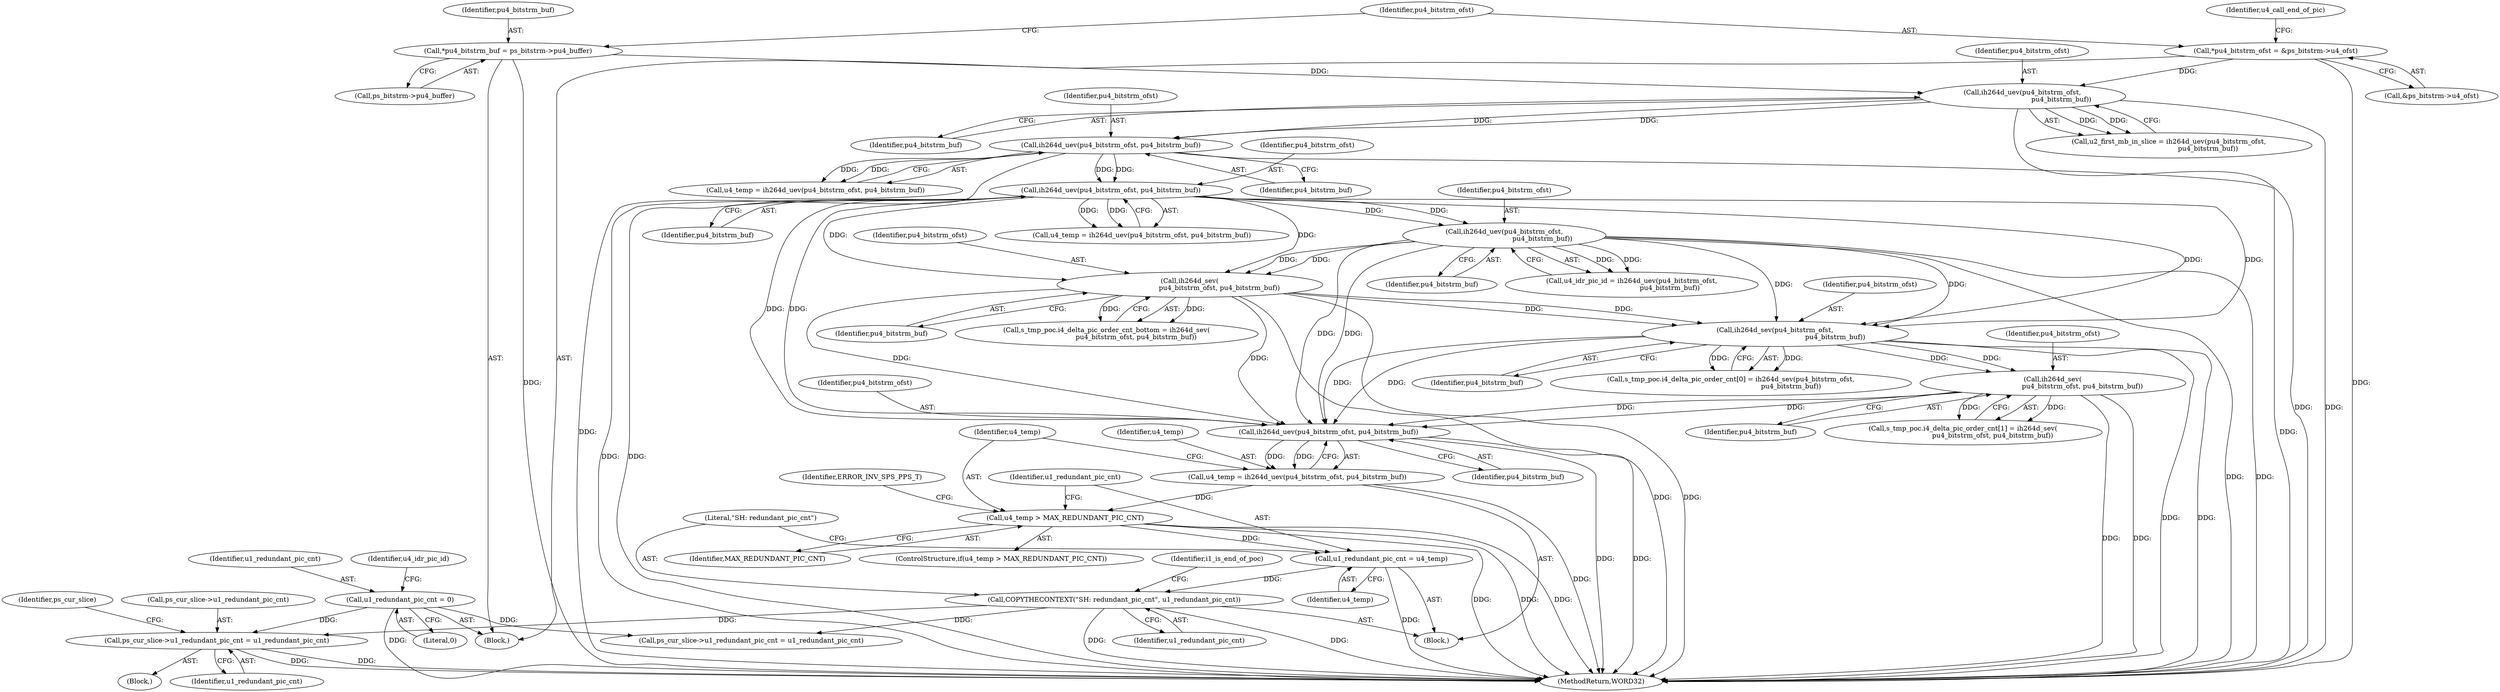 digraph "0_Android_9a00f562a612d56e7b2b989d168647db900ba6cf_0@pointer" {
"1000941" [label="(Call,ps_cur_slice->u1_redundant_pic_cnt = u1_redundant_pic_cnt)"];
"1000730" [label="(Call,COPYTHECONTEXT(\"SH: redundant_pic_cnt\", u1_redundant_pic_cnt))"];
"1000727" [label="(Call,u1_redundant_pic_cnt = u4_temp)"];
"1000722" [label="(Call,u4_temp > MAX_REDUNDANT_PIC_CNT)"];
"1000716" [label="(Call,u4_temp = ih264d_uev(pu4_bitstrm_ofst, pu4_bitstrm_buf))"];
"1000718" [label="(Call,ih264d_uev(pu4_bitstrm_ofst, pu4_bitstrm_buf))"];
"1000677" [label="(Call,ih264d_sev(pu4_bitstrm_ofst,\n                                                         pu4_bitstrm_buf))"];
"1000639" [label="(Call,ih264d_sev(\n                            pu4_bitstrm_ofst, pu4_bitstrm_buf))"];
"1000555" [label="(Call,ih264d_uev(pu4_bitstrm_ofst,\n                                    pu4_bitstrm_buf))"];
"1000418" [label="(Call,ih264d_uev(pu4_bitstrm_ofst, pu4_bitstrm_buf))"];
"1000277" [label="(Call,ih264d_uev(pu4_bitstrm_ofst, pu4_bitstrm_buf))"];
"1000237" [label="(Call,ih264d_uev(pu4_bitstrm_ofst,\n                                     pu4_bitstrm_buf))"];
"1000209" [label="(Call,*pu4_bitstrm_ofst = &ps_bitstrm->u4_ofst)"];
"1000203" [label="(Call,*pu4_bitstrm_buf = ps_bitstrm->pu4_buffer)"];
"1000701" [label="(Call,ih264d_sev(\n                            pu4_bitstrm_ofst, pu4_bitstrm_buf))"];
"1000191" [label="(Call,u1_redundant_pic_cnt = 0)"];
"1000639" [label="(Call,ih264d_sev(\n                            pu4_bitstrm_ofst, pu4_bitstrm_buf))"];
"1000193" [label="(Literal,0)"];
"1000555" [label="(Call,ih264d_uev(pu4_bitstrm_ofst,\n                                    pu4_bitstrm_buf))"];
"1000204" [label="(Identifier,pu4_bitstrm_buf)"];
"1000719" [label="(Identifier,pu4_bitstrm_ofst)"];
"1000278" [label="(Identifier,pu4_bitstrm_ofst)"];
"1000729" [label="(Identifier,u4_temp)"];
"1000901" [label="(Block,)"];
"1000277" [label="(Call,ih264d_uev(pu4_bitstrm_ofst, pu4_bitstrm_buf))"];
"1000677" [label="(Call,ih264d_sev(pu4_bitstrm_ofst,\n                                                         pu4_bitstrm_buf))"];
"1000701" [label="(Call,ih264d_sev(\n                            pu4_bitstrm_ofst, pu4_bitstrm_buf))"];
"1000641" [label="(Identifier,pu4_bitstrm_buf)"];
"1000418" [label="(Call,ih264d_uev(pu4_bitstrm_ofst, pu4_bitstrm_buf))"];
"1000640" [label="(Identifier,pu4_bitstrm_ofst)"];
"1000557" [label="(Identifier,pu4_bitstrm_buf)"];
"1000556" [label="(Identifier,pu4_bitstrm_ofst)"];
"1000211" [label="(Call,&ps_bitstrm->u4_ofst)"];
"1000703" [label="(Identifier,pu4_bitstrm_buf)"];
"1000732" [label="(Identifier,u1_redundant_pic_cnt)"];
"1000721" [label="(ControlStructure,if(u4_temp > MAX_REDUNDANT_PIC_CNT))"];
"1000720" [label="(Identifier,pu4_bitstrm_buf)"];
"1002568" [label="(MethodReturn,WORD32)"];
"1000726" [label="(Identifier,ERROR_INV_SPS_PPS_T)"];
"1000239" [label="(Identifier,pu4_bitstrm_buf)"];
"1000671" [label="(Call,s_tmp_poc.i4_delta_pic_order_cnt[0] = ih264d_sev(pu4_bitstrm_ofst,\n                                                         pu4_bitstrm_buf))"];
"1000717" [label="(Identifier,u4_temp)"];
"1000716" [label="(Call,u4_temp = ih264d_uev(pu4_bitstrm_ofst, pu4_bitstrm_buf))"];
"1000941" [label="(Call,ps_cur_slice->u1_redundant_pic_cnt = u1_redundant_pic_cnt)"];
"1000945" [label="(Identifier,u1_redundant_pic_cnt)"];
"1000718" [label="(Call,ih264d_uev(pu4_bitstrm_ofst, pu4_bitstrm_buf))"];
"1000553" [label="(Call,u4_idr_pic_id = ih264d_uev(pu4_bitstrm_ofst,\n                                    pu4_bitstrm_buf))"];
"1000724" [label="(Identifier,MAX_REDUNDANT_PIC_CNT)"];
"1000734" [label="(Identifier,i1_is_end_of_poc)"];
"1000678" [label="(Identifier,pu4_bitstrm_ofst)"];
"1000235" [label="(Call,u2_first_mb_in_slice = ih264d_uev(pu4_bitstrm_ofst,\n                                     pu4_bitstrm_buf))"];
"1000238" [label="(Identifier,pu4_bitstrm_ofst)"];
"1000702" [label="(Identifier,pu4_bitstrm_ofst)"];
"1000420" [label="(Identifier,pu4_bitstrm_buf)"];
"1000205" [label="(Call,ps_bitstrm->pu4_buffer)"];
"1000419" [label="(Identifier,pu4_bitstrm_ofst)"];
"1000209" [label="(Call,*pu4_bitstrm_ofst = &ps_bitstrm->u4_ofst)"];
"1000730" [label="(Call,COPYTHECONTEXT(\"SH: redundant_pic_cnt\", u1_redundant_pic_cnt))"];
"1000731" [label="(Literal,\"SH: redundant_pic_cnt\")"];
"1000679" [label="(Identifier,pu4_bitstrm_buf)"];
"1000197" [label="(Identifier,u4_idr_pic_id)"];
"1000210" [label="(Identifier,pu4_bitstrm_ofst)"];
"1000237" [label="(Call,ih264d_uev(pu4_bitstrm_ofst,\n                                     pu4_bitstrm_buf))"];
"1001488" [label="(Call,ps_cur_slice->u1_redundant_pic_cnt = u1_redundant_pic_cnt)"];
"1000942" [label="(Call,ps_cur_slice->u1_redundant_pic_cnt)"];
"1000722" [label="(Call,u4_temp > MAX_REDUNDANT_PIC_CNT)"];
"1000635" [label="(Call,s_tmp_poc.i4_delta_pic_order_cnt_bottom = ih264d_sev(\n                            pu4_bitstrm_ofst, pu4_bitstrm_buf))"];
"1000226" [label="(Identifier,u4_call_end_of_pic)"];
"1000275" [label="(Call,u4_temp = ih264d_uev(pu4_bitstrm_ofst, pu4_bitstrm_buf))"];
"1000715" [label="(Block,)"];
"1000948" [label="(Identifier,ps_cur_slice)"];
"1000203" [label="(Call,*pu4_bitstrm_buf = ps_bitstrm->pu4_buffer)"];
"1000166" [label="(Block,)"];
"1000723" [label="(Identifier,u4_temp)"];
"1000191" [label="(Call,u1_redundant_pic_cnt = 0)"];
"1000192" [label="(Identifier,u1_redundant_pic_cnt)"];
"1000728" [label="(Identifier,u1_redundant_pic_cnt)"];
"1000695" [label="(Call,s_tmp_poc.i4_delta_pic_order_cnt[1] = ih264d_sev(\n                            pu4_bitstrm_ofst, pu4_bitstrm_buf))"];
"1000727" [label="(Call,u1_redundant_pic_cnt = u4_temp)"];
"1000416" [label="(Call,u4_temp = ih264d_uev(pu4_bitstrm_ofst, pu4_bitstrm_buf))"];
"1000279" [label="(Identifier,pu4_bitstrm_buf)"];
"1000941" -> "1000901"  [label="AST: "];
"1000941" -> "1000945"  [label="CFG: "];
"1000942" -> "1000941"  [label="AST: "];
"1000945" -> "1000941"  [label="AST: "];
"1000948" -> "1000941"  [label="CFG: "];
"1000941" -> "1002568"  [label="DDG: "];
"1000941" -> "1002568"  [label="DDG: "];
"1000730" -> "1000941"  [label="DDG: "];
"1000191" -> "1000941"  [label="DDG: "];
"1000730" -> "1000715"  [label="AST: "];
"1000730" -> "1000732"  [label="CFG: "];
"1000731" -> "1000730"  [label="AST: "];
"1000732" -> "1000730"  [label="AST: "];
"1000734" -> "1000730"  [label="CFG: "];
"1000730" -> "1002568"  [label="DDG: "];
"1000730" -> "1002568"  [label="DDG: "];
"1000727" -> "1000730"  [label="DDG: "];
"1000730" -> "1001488"  [label="DDG: "];
"1000727" -> "1000715"  [label="AST: "];
"1000727" -> "1000729"  [label="CFG: "];
"1000728" -> "1000727"  [label="AST: "];
"1000729" -> "1000727"  [label="AST: "];
"1000731" -> "1000727"  [label="CFG: "];
"1000727" -> "1002568"  [label="DDG: "];
"1000722" -> "1000727"  [label="DDG: "];
"1000722" -> "1000721"  [label="AST: "];
"1000722" -> "1000724"  [label="CFG: "];
"1000723" -> "1000722"  [label="AST: "];
"1000724" -> "1000722"  [label="AST: "];
"1000726" -> "1000722"  [label="CFG: "];
"1000728" -> "1000722"  [label="CFG: "];
"1000722" -> "1002568"  [label="DDG: "];
"1000722" -> "1002568"  [label="DDG: "];
"1000722" -> "1002568"  [label="DDG: "];
"1000716" -> "1000722"  [label="DDG: "];
"1000716" -> "1000715"  [label="AST: "];
"1000716" -> "1000718"  [label="CFG: "];
"1000717" -> "1000716"  [label="AST: "];
"1000718" -> "1000716"  [label="AST: "];
"1000723" -> "1000716"  [label="CFG: "];
"1000716" -> "1002568"  [label="DDG: "];
"1000718" -> "1000716"  [label="DDG: "];
"1000718" -> "1000716"  [label="DDG: "];
"1000718" -> "1000720"  [label="CFG: "];
"1000719" -> "1000718"  [label="AST: "];
"1000720" -> "1000718"  [label="AST: "];
"1000718" -> "1002568"  [label="DDG: "];
"1000718" -> "1002568"  [label="DDG: "];
"1000677" -> "1000718"  [label="DDG: "];
"1000677" -> "1000718"  [label="DDG: "];
"1000639" -> "1000718"  [label="DDG: "];
"1000639" -> "1000718"  [label="DDG: "];
"1000555" -> "1000718"  [label="DDG: "];
"1000555" -> "1000718"  [label="DDG: "];
"1000701" -> "1000718"  [label="DDG: "];
"1000701" -> "1000718"  [label="DDG: "];
"1000418" -> "1000718"  [label="DDG: "];
"1000418" -> "1000718"  [label="DDG: "];
"1000677" -> "1000671"  [label="AST: "];
"1000677" -> "1000679"  [label="CFG: "];
"1000678" -> "1000677"  [label="AST: "];
"1000679" -> "1000677"  [label="AST: "];
"1000671" -> "1000677"  [label="CFG: "];
"1000677" -> "1002568"  [label="DDG: "];
"1000677" -> "1002568"  [label="DDG: "];
"1000677" -> "1000671"  [label="DDG: "];
"1000677" -> "1000671"  [label="DDG: "];
"1000639" -> "1000677"  [label="DDG: "];
"1000639" -> "1000677"  [label="DDG: "];
"1000555" -> "1000677"  [label="DDG: "];
"1000555" -> "1000677"  [label="DDG: "];
"1000418" -> "1000677"  [label="DDG: "];
"1000418" -> "1000677"  [label="DDG: "];
"1000677" -> "1000701"  [label="DDG: "];
"1000677" -> "1000701"  [label="DDG: "];
"1000639" -> "1000635"  [label="AST: "];
"1000639" -> "1000641"  [label="CFG: "];
"1000640" -> "1000639"  [label="AST: "];
"1000641" -> "1000639"  [label="AST: "];
"1000635" -> "1000639"  [label="CFG: "];
"1000639" -> "1002568"  [label="DDG: "];
"1000639" -> "1002568"  [label="DDG: "];
"1000639" -> "1000635"  [label="DDG: "];
"1000639" -> "1000635"  [label="DDG: "];
"1000555" -> "1000639"  [label="DDG: "];
"1000555" -> "1000639"  [label="DDG: "];
"1000418" -> "1000639"  [label="DDG: "];
"1000418" -> "1000639"  [label="DDG: "];
"1000555" -> "1000553"  [label="AST: "];
"1000555" -> "1000557"  [label="CFG: "];
"1000556" -> "1000555"  [label="AST: "];
"1000557" -> "1000555"  [label="AST: "];
"1000553" -> "1000555"  [label="CFG: "];
"1000555" -> "1002568"  [label="DDG: "];
"1000555" -> "1002568"  [label="DDG: "];
"1000555" -> "1000553"  [label="DDG: "];
"1000555" -> "1000553"  [label="DDG: "];
"1000418" -> "1000555"  [label="DDG: "];
"1000418" -> "1000555"  [label="DDG: "];
"1000418" -> "1000416"  [label="AST: "];
"1000418" -> "1000420"  [label="CFG: "];
"1000419" -> "1000418"  [label="AST: "];
"1000420" -> "1000418"  [label="AST: "];
"1000416" -> "1000418"  [label="CFG: "];
"1000418" -> "1002568"  [label="DDG: "];
"1000418" -> "1002568"  [label="DDG: "];
"1000418" -> "1000416"  [label="DDG: "];
"1000418" -> "1000416"  [label="DDG: "];
"1000277" -> "1000418"  [label="DDG: "];
"1000277" -> "1000418"  [label="DDG: "];
"1000277" -> "1000275"  [label="AST: "];
"1000277" -> "1000279"  [label="CFG: "];
"1000278" -> "1000277"  [label="AST: "];
"1000279" -> "1000277"  [label="AST: "];
"1000275" -> "1000277"  [label="CFG: "];
"1000277" -> "1002568"  [label="DDG: "];
"1000277" -> "1002568"  [label="DDG: "];
"1000277" -> "1000275"  [label="DDG: "];
"1000277" -> "1000275"  [label="DDG: "];
"1000237" -> "1000277"  [label="DDG: "];
"1000237" -> "1000277"  [label="DDG: "];
"1000237" -> "1000235"  [label="AST: "];
"1000237" -> "1000239"  [label="CFG: "];
"1000238" -> "1000237"  [label="AST: "];
"1000239" -> "1000237"  [label="AST: "];
"1000235" -> "1000237"  [label="CFG: "];
"1000237" -> "1002568"  [label="DDG: "];
"1000237" -> "1002568"  [label="DDG: "];
"1000237" -> "1000235"  [label="DDG: "];
"1000237" -> "1000235"  [label="DDG: "];
"1000209" -> "1000237"  [label="DDG: "];
"1000203" -> "1000237"  [label="DDG: "];
"1000209" -> "1000166"  [label="AST: "];
"1000209" -> "1000211"  [label="CFG: "];
"1000210" -> "1000209"  [label="AST: "];
"1000211" -> "1000209"  [label="AST: "];
"1000226" -> "1000209"  [label="CFG: "];
"1000209" -> "1002568"  [label="DDG: "];
"1000203" -> "1000166"  [label="AST: "];
"1000203" -> "1000205"  [label="CFG: "];
"1000204" -> "1000203"  [label="AST: "];
"1000205" -> "1000203"  [label="AST: "];
"1000210" -> "1000203"  [label="CFG: "];
"1000203" -> "1002568"  [label="DDG: "];
"1000701" -> "1000695"  [label="AST: "];
"1000701" -> "1000703"  [label="CFG: "];
"1000702" -> "1000701"  [label="AST: "];
"1000703" -> "1000701"  [label="AST: "];
"1000695" -> "1000701"  [label="CFG: "];
"1000701" -> "1002568"  [label="DDG: "];
"1000701" -> "1002568"  [label="DDG: "];
"1000701" -> "1000695"  [label="DDG: "];
"1000701" -> "1000695"  [label="DDG: "];
"1000191" -> "1000166"  [label="AST: "];
"1000191" -> "1000193"  [label="CFG: "];
"1000192" -> "1000191"  [label="AST: "];
"1000193" -> "1000191"  [label="AST: "];
"1000197" -> "1000191"  [label="CFG: "];
"1000191" -> "1002568"  [label="DDG: "];
"1000191" -> "1001488"  [label="DDG: "];
}
